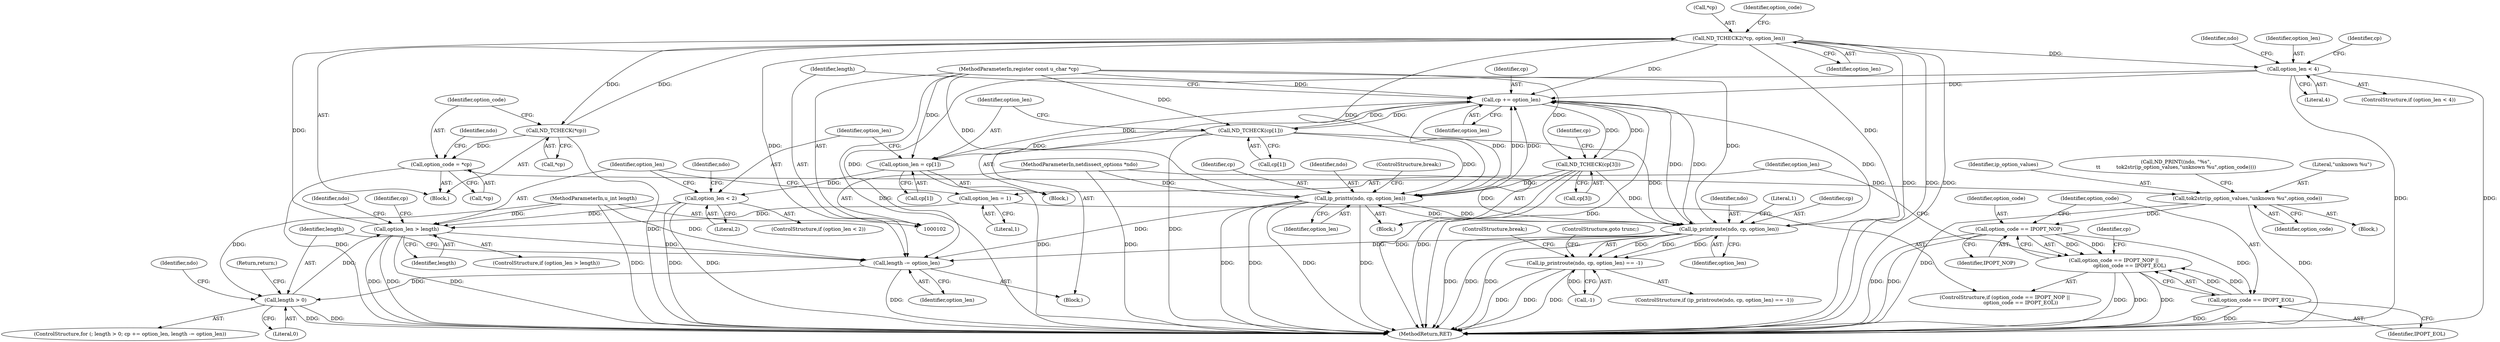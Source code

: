 digraph "1_tcpdump_2c2cfbd2b771ac888bc5c4a6d922f749d3822538@pointer" {
"1000196" [label="(Call,ND_TCHECK2(*cp, option_len))"];
"1000134" [label="(Call,ND_TCHECK(*cp))"];
"1000196" [label="(Call,ND_TCHECK2(*cp, option_len))"];
"1000185" [label="(Call,option_len > length)"];
"1000158" [label="(Call,option_len = 1)"];
"1000173" [label="(Call,option_len < 2)"];
"1000167" [label="(Call,option_len = cp[1])"];
"1000163" [label="(Call,ND_TCHECK(cp[1]))"];
"1000117" [label="(Call,cp += option_len)"];
"1000226" [label="(Call,option_len < 4)"];
"1000206" [label="(Call,ip_printts(ndo, cp, option_len))"];
"1000216" [label="(Call,ip_printroute(ndo, cp, option_len))"];
"1000103" [label="(MethodParameterIn,netdissect_options *ndo)"];
"1000237" [label="(Call,ND_TCHECK(cp[3]))"];
"1000104" [label="(MethodParameterIn,register const u_char *cp)"];
"1000113" [label="(Call,length > 0)"];
"1000120" [label="(Call,length -= option_len)"];
"1000105" [label="(MethodParameterIn,u_int length)"];
"1000137" [label="(Call,option_code = *cp)"];
"1000146" [label="(Call,tok2str(ip_option_values,\"unknown %u\",option_code))"];
"1000152" [label="(Call,option_code == IPOPT_NOP)"];
"1000151" [label="(Call,option_code == IPOPT_NOP ||\n                    option_code == IPOPT_EOL)"];
"1000155" [label="(Call,option_code == IPOPT_EOL)"];
"1000215" [label="(Call,ip_printroute(ndo, cp, option_len) == -1)"];
"1000220" [label="(Call,-1)"];
"1000151" [label="(Call,option_code == IPOPT_NOP ||\n                    option_code == IPOPT_EOL)"];
"1000186" [label="(Identifier,option_len)"];
"1000232" [label="(Identifier,ndo)"];
"1000137" [label="(Call,option_code = *cp)"];
"1000117" [label="(Call,cp += option_len)"];
"1000141" [label="(Call,ND_PRINT((ndo, \"%s\",\n\t\t          tok2str(ip_option_values,\"unknown %u\",option_code))))"];
"1000210" [label="(ControlStructure,break;)"];
"1000219" [label="(Identifier,option_len)"];
"1000156" [label="(Identifier,option_code)"];
"1000118" [label="(Identifier,cp)"];
"1000146" [label="(Call,tok2str(ip_option_values,\"unknown %u\",option_code))"];
"1000217" [label="(Identifier,ndo)"];
"1000162" [label="(Block,)"];
"1000228" [label="(Literal,4)"];
"1000116" [label="(Block,)"];
"1000115" [label="(Literal,0)"];
"1000154" [label="(Identifier,IPOPT_NOP)"];
"1000179" [label="(Identifier,ndo)"];
"1000114" [label="(Identifier,length)"];
"1000209" [label="(Identifier,option_len)"];
"1000123" [label="(Block,)"];
"1000227" [label="(Identifier,option_len)"];
"1000144" [label="(Block,)"];
"1000143" [label="(Identifier,ndo)"];
"1000167" [label="(Call,option_len = cp[1])"];
"1000215" [label="(Call,ip_printroute(ndo, cp, option_len) == -1)"];
"1000206" [label="(Call,ip_printts(ndo, cp, option_len))"];
"1000120" [label="(Call,length -= option_len)"];
"1000164" [label="(Call,cp[1])"];
"1000119" [label="(Identifier,option_len)"];
"1000216" [label="(Call,ip_printroute(ndo, cp, option_len))"];
"1000160" [label="(Literal,1)"];
"1000169" [label="(Call,cp[1])"];
"1000264" [label="(Return,return;)"];
"1000168" [label="(Identifier,option_len)"];
"1000149" [label="(Identifier,option_code)"];
"1000272" [label="(MethodReturn,RET)"];
"1000226" [label="(Call,option_len < 4)"];
"1000175" [label="(Literal,2)"];
"1000122" [label="(Identifier,option_len)"];
"1000222" [label="(ControlStructure,goto trunc;)"];
"1000155" [label="(Call,option_code == IPOPT_EOL)"];
"1000157" [label="(Identifier,IPOPT_EOL)"];
"1000104" [label="(MethodParameterIn,register const u_char *cp)"];
"1000148" [label="(Literal,\"unknown %u\")"];
"1000147" [label="(Identifier,ip_option_values)"];
"1000153" [label="(Identifier,option_code)"];
"1000127" [label="(Identifier,ndo)"];
"1000103" [label="(MethodParameterIn,netdissect_options *ndo)"];
"1000134" [label="(Call,ND_TCHECK(*cp))"];
"1000174" [label="(Identifier,option_len)"];
"1000152" [label="(Call,option_code == IPOPT_NOP)"];
"1000105" [label="(MethodParameterIn,u_int length)"];
"1000150" [label="(ControlStructure,if (option_code == IPOPT_NOP ||\n                    option_code == IPOPT_EOL))"];
"1000158" [label="(Call,option_len = 1)"];
"1000208" [label="(Identifier,cp)"];
"1000121" [label="(Identifier,length)"];
"1000197" [label="(Call,*cp)"];
"1000139" [label="(Call,*cp)"];
"1000198" [label="(Identifier,cp)"];
"1000196" [label="(Call,ND_TCHECK2(*cp, option_len))"];
"1000221" [label="(Literal,1)"];
"1000246" [label="(Identifier,cp)"];
"1000191" [label="(Identifier,ndo)"];
"1000223" [label="(ControlStructure,break;)"];
"1000225" [label="(ControlStructure,if (option_len < 4))"];
"1000165" [label="(Identifier,cp)"];
"1000113" [label="(Call,length > 0)"];
"1000184" [label="(ControlStructure,if (option_len > length))"];
"1000138" [label="(Identifier,option_code)"];
"1000135" [label="(Call,*cp)"];
"1000214" [label="(ControlStructure,if (ip_printroute(ndo, cp, option_len) == -1))"];
"1000237" [label="(Call,ND_TCHECK(cp[3]))"];
"1000207" [label="(Identifier,ndo)"];
"1000159" [label="(Identifier,option_len)"];
"1000187" [label="(Identifier,length)"];
"1000112" [label="(ControlStructure,for (; length > 0; cp += option_len, length -= option_len))"];
"1000163" [label="(Call,ND_TCHECK(cp[1]))"];
"1000202" [label="(Block,)"];
"1000238" [label="(Call,cp[3])"];
"1000201" [label="(Identifier,option_code)"];
"1000173" [label="(Call,option_len < 2)"];
"1000218" [label="(Identifier,cp)"];
"1000172" [label="(ControlStructure,if (option_len < 2))"];
"1000185" [label="(Call,option_len > length)"];
"1000199" [label="(Identifier,option_len)"];
"1000239" [label="(Identifier,cp)"];
"1000196" -> "1000123"  [label="AST: "];
"1000196" -> "1000199"  [label="CFG: "];
"1000197" -> "1000196"  [label="AST: "];
"1000199" -> "1000196"  [label="AST: "];
"1000201" -> "1000196"  [label="CFG: "];
"1000196" -> "1000272"  [label="DDG: "];
"1000196" -> "1000272"  [label="DDG: "];
"1000196" -> "1000272"  [label="DDG: "];
"1000196" -> "1000117"  [label="DDG: "];
"1000196" -> "1000120"  [label="DDG: "];
"1000196" -> "1000134"  [label="DDG: "];
"1000134" -> "1000196"  [label="DDG: "];
"1000185" -> "1000196"  [label="DDG: "];
"1000196" -> "1000206"  [label="DDG: "];
"1000196" -> "1000216"  [label="DDG: "];
"1000196" -> "1000226"  [label="DDG: "];
"1000134" -> "1000123"  [label="AST: "];
"1000134" -> "1000135"  [label="CFG: "];
"1000135" -> "1000134"  [label="AST: "];
"1000138" -> "1000134"  [label="CFG: "];
"1000134" -> "1000272"  [label="DDG: "];
"1000134" -> "1000137"  [label="DDG: "];
"1000185" -> "1000184"  [label="AST: "];
"1000185" -> "1000187"  [label="CFG: "];
"1000186" -> "1000185"  [label="AST: "];
"1000187" -> "1000185"  [label="AST: "];
"1000191" -> "1000185"  [label="CFG: "];
"1000198" -> "1000185"  [label="CFG: "];
"1000185" -> "1000272"  [label="DDG: "];
"1000185" -> "1000272"  [label="DDG: "];
"1000185" -> "1000272"  [label="DDG: "];
"1000185" -> "1000120"  [label="DDG: "];
"1000158" -> "1000185"  [label="DDG: "];
"1000173" -> "1000185"  [label="DDG: "];
"1000113" -> "1000185"  [label="DDG: "];
"1000105" -> "1000185"  [label="DDG: "];
"1000158" -> "1000150"  [label="AST: "];
"1000158" -> "1000160"  [label="CFG: "];
"1000159" -> "1000158"  [label="AST: "];
"1000160" -> "1000158"  [label="AST: "];
"1000186" -> "1000158"  [label="CFG: "];
"1000173" -> "1000172"  [label="AST: "];
"1000173" -> "1000175"  [label="CFG: "];
"1000174" -> "1000173"  [label="AST: "];
"1000175" -> "1000173"  [label="AST: "];
"1000179" -> "1000173"  [label="CFG: "];
"1000186" -> "1000173"  [label="CFG: "];
"1000173" -> "1000272"  [label="DDG: "];
"1000173" -> "1000272"  [label="DDG: "];
"1000167" -> "1000173"  [label="DDG: "];
"1000167" -> "1000162"  [label="AST: "];
"1000167" -> "1000169"  [label="CFG: "];
"1000168" -> "1000167"  [label="AST: "];
"1000169" -> "1000167"  [label="AST: "];
"1000174" -> "1000167"  [label="CFG: "];
"1000167" -> "1000272"  [label="DDG: "];
"1000163" -> "1000167"  [label="DDG: "];
"1000117" -> "1000167"  [label="DDG: "];
"1000104" -> "1000167"  [label="DDG: "];
"1000163" -> "1000162"  [label="AST: "];
"1000163" -> "1000164"  [label="CFG: "];
"1000164" -> "1000163"  [label="AST: "];
"1000168" -> "1000163"  [label="CFG: "];
"1000163" -> "1000272"  [label="DDG: "];
"1000163" -> "1000117"  [label="DDG: "];
"1000117" -> "1000163"  [label="DDG: "];
"1000104" -> "1000163"  [label="DDG: "];
"1000163" -> "1000206"  [label="DDG: "];
"1000163" -> "1000216"  [label="DDG: "];
"1000117" -> "1000116"  [label="AST: "];
"1000117" -> "1000119"  [label="CFG: "];
"1000118" -> "1000117"  [label="AST: "];
"1000119" -> "1000117"  [label="AST: "];
"1000121" -> "1000117"  [label="CFG: "];
"1000117" -> "1000272"  [label="DDG: "];
"1000226" -> "1000117"  [label="DDG: "];
"1000206" -> "1000117"  [label="DDG: "];
"1000206" -> "1000117"  [label="DDG: "];
"1000216" -> "1000117"  [label="DDG: "];
"1000216" -> "1000117"  [label="DDG: "];
"1000237" -> "1000117"  [label="DDG: "];
"1000104" -> "1000117"  [label="DDG: "];
"1000117" -> "1000206"  [label="DDG: "];
"1000117" -> "1000216"  [label="DDG: "];
"1000117" -> "1000237"  [label="DDG: "];
"1000226" -> "1000225"  [label="AST: "];
"1000226" -> "1000228"  [label="CFG: "];
"1000227" -> "1000226"  [label="AST: "];
"1000228" -> "1000226"  [label="AST: "];
"1000232" -> "1000226"  [label="CFG: "];
"1000239" -> "1000226"  [label="CFG: "];
"1000226" -> "1000272"  [label="DDG: "];
"1000226" -> "1000272"  [label="DDG: "];
"1000226" -> "1000120"  [label="DDG: "];
"1000206" -> "1000202"  [label="AST: "];
"1000206" -> "1000209"  [label="CFG: "];
"1000207" -> "1000206"  [label="AST: "];
"1000208" -> "1000206"  [label="AST: "];
"1000209" -> "1000206"  [label="AST: "];
"1000210" -> "1000206"  [label="CFG: "];
"1000206" -> "1000272"  [label="DDG: "];
"1000206" -> "1000272"  [label="DDG: "];
"1000206" -> "1000272"  [label="DDG: "];
"1000206" -> "1000272"  [label="DDG: "];
"1000206" -> "1000120"  [label="DDG: "];
"1000216" -> "1000206"  [label="DDG: "];
"1000103" -> "1000206"  [label="DDG: "];
"1000237" -> "1000206"  [label="DDG: "];
"1000104" -> "1000206"  [label="DDG: "];
"1000206" -> "1000216"  [label="DDG: "];
"1000216" -> "1000215"  [label="AST: "];
"1000216" -> "1000219"  [label="CFG: "];
"1000217" -> "1000216"  [label="AST: "];
"1000218" -> "1000216"  [label="AST: "];
"1000219" -> "1000216"  [label="AST: "];
"1000221" -> "1000216"  [label="CFG: "];
"1000216" -> "1000272"  [label="DDG: "];
"1000216" -> "1000272"  [label="DDG: "];
"1000216" -> "1000272"  [label="DDG: "];
"1000216" -> "1000120"  [label="DDG: "];
"1000216" -> "1000215"  [label="DDG: "];
"1000216" -> "1000215"  [label="DDG: "];
"1000216" -> "1000215"  [label="DDG: "];
"1000103" -> "1000216"  [label="DDG: "];
"1000237" -> "1000216"  [label="DDG: "];
"1000104" -> "1000216"  [label="DDG: "];
"1000103" -> "1000102"  [label="AST: "];
"1000103" -> "1000272"  [label="DDG: "];
"1000237" -> "1000202"  [label="AST: "];
"1000237" -> "1000238"  [label="CFG: "];
"1000238" -> "1000237"  [label="AST: "];
"1000246" -> "1000237"  [label="CFG: "];
"1000237" -> "1000272"  [label="DDG: "];
"1000237" -> "1000272"  [label="DDG: "];
"1000104" -> "1000237"  [label="DDG: "];
"1000104" -> "1000102"  [label="AST: "];
"1000104" -> "1000272"  [label="DDG: "];
"1000113" -> "1000112"  [label="AST: "];
"1000113" -> "1000115"  [label="CFG: "];
"1000114" -> "1000113"  [label="AST: "];
"1000115" -> "1000113"  [label="AST: "];
"1000127" -> "1000113"  [label="CFG: "];
"1000264" -> "1000113"  [label="CFG: "];
"1000113" -> "1000272"  [label="DDG: "];
"1000113" -> "1000272"  [label="DDG: "];
"1000120" -> "1000113"  [label="DDG: "];
"1000105" -> "1000113"  [label="DDG: "];
"1000120" -> "1000116"  [label="AST: "];
"1000120" -> "1000122"  [label="CFG: "];
"1000121" -> "1000120"  [label="AST: "];
"1000122" -> "1000120"  [label="AST: "];
"1000114" -> "1000120"  [label="CFG: "];
"1000120" -> "1000272"  [label="DDG: "];
"1000105" -> "1000120"  [label="DDG: "];
"1000105" -> "1000102"  [label="AST: "];
"1000105" -> "1000272"  [label="DDG: "];
"1000137" -> "1000123"  [label="AST: "];
"1000137" -> "1000139"  [label="CFG: "];
"1000138" -> "1000137"  [label="AST: "];
"1000139" -> "1000137"  [label="AST: "];
"1000143" -> "1000137"  [label="CFG: "];
"1000137" -> "1000272"  [label="DDG: "];
"1000137" -> "1000146"  [label="DDG: "];
"1000146" -> "1000144"  [label="AST: "];
"1000146" -> "1000149"  [label="CFG: "];
"1000147" -> "1000146"  [label="AST: "];
"1000148" -> "1000146"  [label="AST: "];
"1000149" -> "1000146"  [label="AST: "];
"1000141" -> "1000146"  [label="CFG: "];
"1000146" -> "1000272"  [label="DDG: "];
"1000146" -> "1000272"  [label="DDG: "];
"1000146" -> "1000152"  [label="DDG: "];
"1000152" -> "1000151"  [label="AST: "];
"1000152" -> "1000154"  [label="CFG: "];
"1000153" -> "1000152"  [label="AST: "];
"1000154" -> "1000152"  [label="AST: "];
"1000156" -> "1000152"  [label="CFG: "];
"1000151" -> "1000152"  [label="CFG: "];
"1000152" -> "1000272"  [label="DDG: "];
"1000152" -> "1000272"  [label="DDG: "];
"1000152" -> "1000151"  [label="DDG: "];
"1000152" -> "1000151"  [label="DDG: "];
"1000152" -> "1000155"  [label="DDG: "];
"1000151" -> "1000150"  [label="AST: "];
"1000151" -> "1000155"  [label="CFG: "];
"1000155" -> "1000151"  [label="AST: "];
"1000159" -> "1000151"  [label="CFG: "];
"1000165" -> "1000151"  [label="CFG: "];
"1000151" -> "1000272"  [label="DDG: "];
"1000151" -> "1000272"  [label="DDG: "];
"1000151" -> "1000272"  [label="DDG: "];
"1000155" -> "1000151"  [label="DDG: "];
"1000155" -> "1000151"  [label="DDG: "];
"1000155" -> "1000157"  [label="CFG: "];
"1000156" -> "1000155"  [label="AST: "];
"1000157" -> "1000155"  [label="AST: "];
"1000155" -> "1000272"  [label="DDG: "];
"1000155" -> "1000272"  [label="DDG: "];
"1000215" -> "1000214"  [label="AST: "];
"1000215" -> "1000220"  [label="CFG: "];
"1000220" -> "1000215"  [label="AST: "];
"1000222" -> "1000215"  [label="CFG: "];
"1000223" -> "1000215"  [label="CFG: "];
"1000215" -> "1000272"  [label="DDG: "];
"1000215" -> "1000272"  [label="DDG: "];
"1000215" -> "1000272"  [label="DDG: "];
"1000220" -> "1000215"  [label="DDG: "];
}
